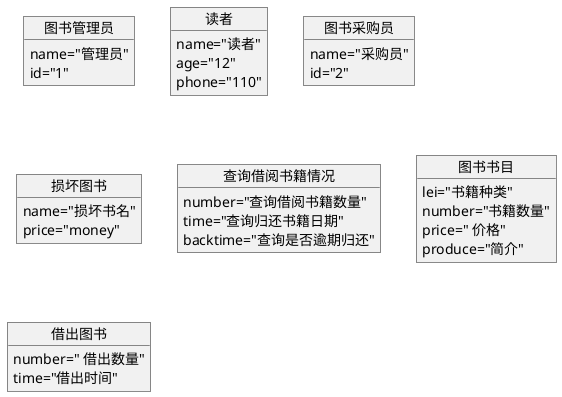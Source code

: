 @startuml

object 图书管理员{
       name="管理员"
       id="1"
}
object 读者{
       name="读者"
       age="12"
       phone="110"
}
object 图书采购员{
       name="采购员"
       id="2"
}
object 损坏图书{
       name="损坏书名"
       price="money"
}
object 查询借阅书籍情况{
       number="查询借阅书籍数量"
       time="查询归还书籍日期"
       backtime="查询是否逾期归还"
}
object 图书书目{
       lei="书籍种类"
       number="书籍数量"
       price=" 价格"
       produce="简介"
}
object 借出图书{
        number=" 借出数量"
        time="借出时间"
}

@enduml